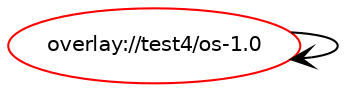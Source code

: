 digraph prolog {

newrank=true;
concentrate=true;
compound=true;
graph [rankdir=TD];#, ranksep=2.5, nodesep=0.2];
edge  [arrowhead=vee];
node  [fontname=Helvetica,fontsize=10];

"overlay://test4/os-1.0" [color=red, href="../test4/os-1.0-rdepend.svg"];
"overlay://test4/os-1.0" -> "overlay://test4/os-1.0"
}
